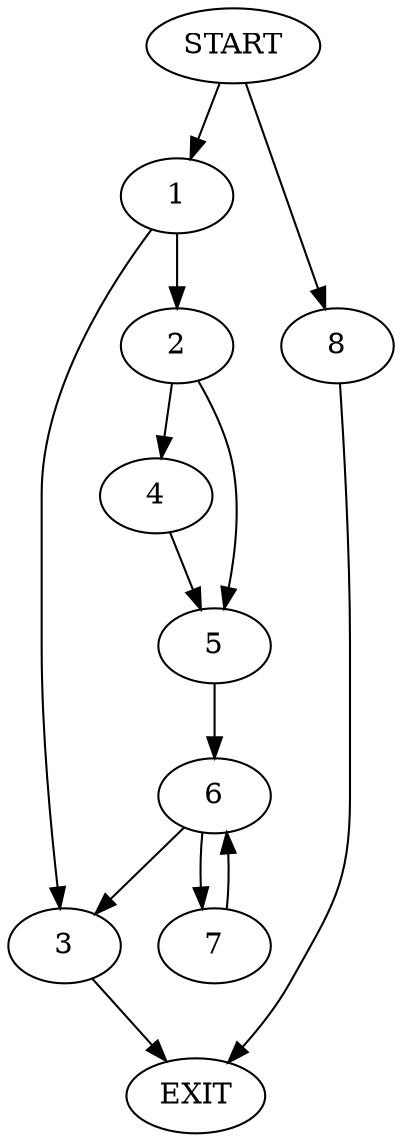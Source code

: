 digraph {
0 [label="START"]
9 [label="EXIT"]
0 -> 1
1 -> 2
1 -> 3
3 -> 9
2 -> 4
2 -> 5
4 -> 5
5 -> 6
6 -> 7
6 -> 3
7 -> 6
0 -> 8
8 -> 9
}
